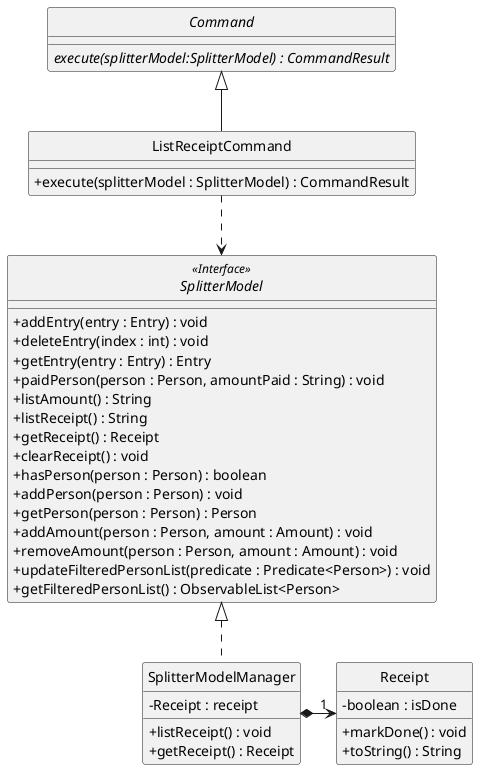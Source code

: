 @startuml
/' @author @WillySeahh'/


skinparam backgroundColor #ffffff
skinparam classAttributeIconSize 0
hide circle


abstract class Command {
    {abstract} execute(splitterModel:SplitterModel) : CommandResult
}

class ListReceiptCommand extends Command {
    /' Fields '/

    /' Methods '/
    + execute(splitterModel : SplitterModel) : CommandResult

}

class SplitterModelManager implements SplitterModel {
    /' Fields '/
    - Receipt : receipt

    /' Methods '/
    + listReceipt() : void
    + getReceipt() : Receipt
}

interface SplitterModel <<Interface>> {
    + addEntry(entry : Entry) : void
    + deleteEntry(index : int) : void
    + getEntry(entry : Entry) : Entry
    + paidPerson(person : Person, amountPaid : String) : void
    + listAmount() : String
    + listReceipt() : String
    + getReceipt() : Receipt
    + clearReceipt() : void
    + hasPerson(person : Person) : boolean
    + addPerson(person : Person) : void
    + getPerson(person : Person) : Person
    + addAmount(person : Person, amount : Amount) : void
    + removeAmount(person : Person, amount : Amount) : void
    + updateFilteredPersonList(predicate : Predicate<Person>) : void
    + getFilteredPersonList() : ObservableList<Person>


}

class Receipt {
    /' Fields '/
    - boolean : isDone

    /' Methods '/
    + markDone() : void
    + toString() : String
}


ListReceiptCommand ..> SplitterModel
SplitterModelManager *-right->"1" Receipt


@enduml
